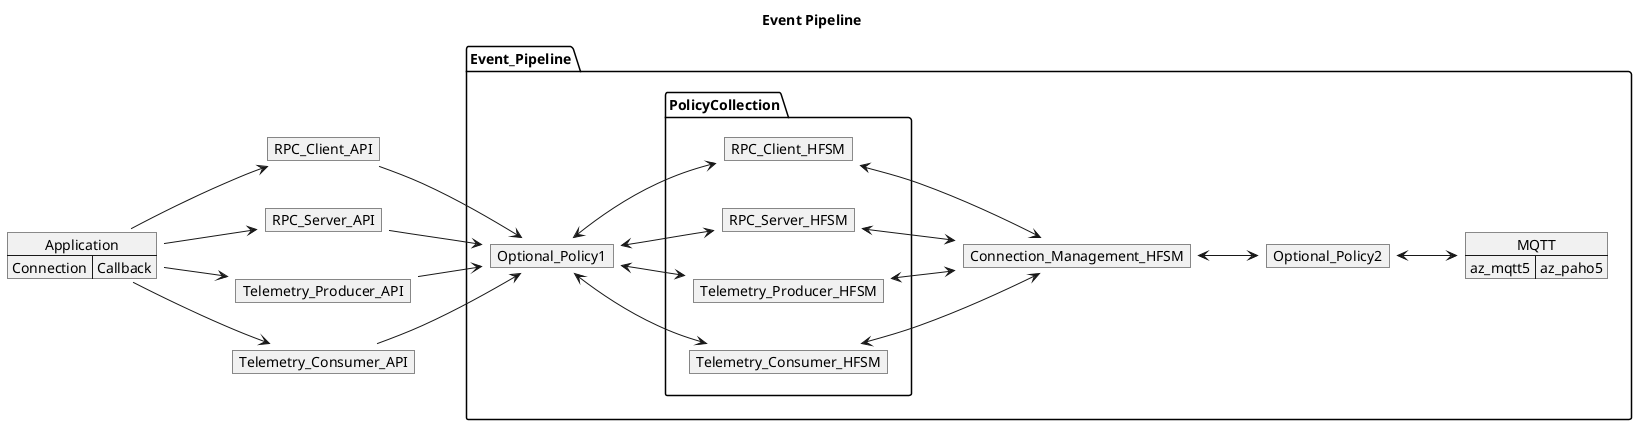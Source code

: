 @startuml Event Pipeline
left to right direction
' Horizontal lines: -->, <--, <-->
' Vertical lines: ->, <-, <->
title Event Pipeline

map Application {
    Connection => Callback
}

map RPC_Client_API {
}

map RPC_Server_API {
}

map Telemetry_Producer_API {
}

map Telemetry_Consumer_API {
}

package Event_Pipeline
{
    map Optional_Policy1 {
    }

    package PolicyCollection {
        map RPC_Client_HFSM {
        }
        map RPC_Server_HFSM {
        }
        map Telemetry_Producer_HFSM {
        }
        map Telemetry_Consumer_HFSM {
        }
    }

    map Connection_Management_HFSM {
    }

    map Optional_Policy2 {
    }

    map MQTT {
        az_mqtt5 => az_paho5
    }
}

Application --> RPC_Client_API
Application --> RPC_Server_API
Application --> Telemetry_Producer_API
Application --> Telemetry_Consumer_API

RPC_Client_API --> Optional_Policy1
RPC_Server_API --> Optional_Policy1
Telemetry_Producer_API --> Optional_Policy1
Telemetry_Consumer_API --> Optional_Policy1

Optional_Policy1 <--> RPC_Client_HFSM
Optional_Policy1 <--> RPC_Server_HFSM
Optional_Policy1 <--> Telemetry_Producer_HFSM
Optional_Policy1 <--> Telemetry_Consumer_HFSM

RPC_Client_HFSM <--> Connection_Management_HFSM
RPC_Server_HFSM <--> Connection_Management_HFSM
Telemetry_Producer_HFSM <--> Connection_Management_HFSM
Telemetry_Consumer_HFSM <--> Connection_Management_HFSM

Connection_Management_HFSM <--> Optional_Policy2 
Optional_Policy2 <--> MQTT
@enduml